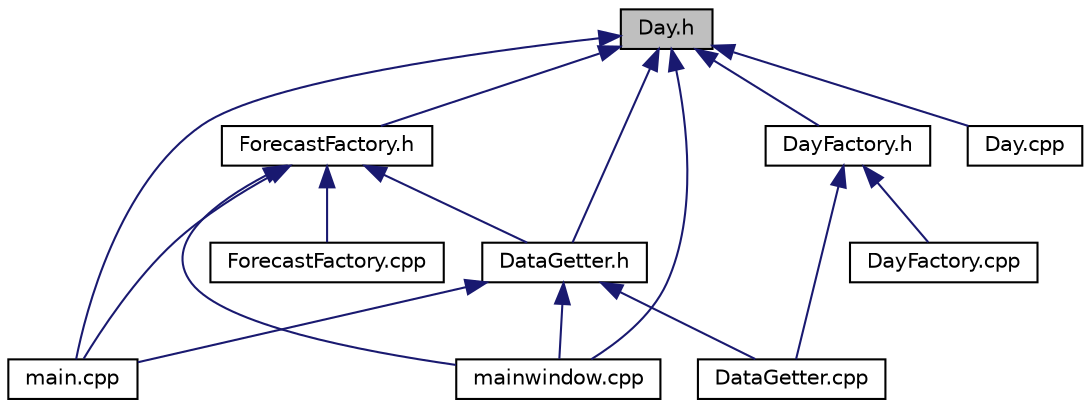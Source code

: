 digraph "Day.h"
{
  edge [fontname="Helvetica",fontsize="10",labelfontname="Helvetica",labelfontsize="10"];
  node [fontname="Helvetica",fontsize="10",shape=record];
  Node3 [label="Day.h",height=0.2,width=0.4,color="black", fillcolor="grey75", style="filled", fontcolor="black"];
  Node3 -> Node4 [dir="back",color="midnightblue",fontsize="10",style="solid",fontname="Helvetica"];
  Node4 [label="DataGetter.h",height=0.2,width=0.4,color="black", fillcolor="white", style="filled",URL="$DataGetter_8h.html",tooltip="The header file for DataGetter.cpp. "];
  Node4 -> Node5 [dir="back",color="midnightblue",fontsize="10",style="solid",fontname="Helvetica"];
  Node5 [label="DataGetter.cpp",height=0.2,width=0.4,color="black", fillcolor="white", style="filled",URL="$DataGetter_8cpp.html",tooltip="program that gets the weather information we are using from an API "];
  Node4 -> Node6 [dir="back",color="midnightblue",fontsize="10",style="solid",fontname="Helvetica"];
  Node6 [label="main.cpp",height=0.2,width=0.4,color="black", fillcolor="white", style="filled",URL="$main_8cpp.html",tooltip="executes the compiler "];
  Node4 -> Node7 [dir="back",color="midnightblue",fontsize="10",style="solid",fontname="Helvetica"];
  Node7 [label="mainwindow.cpp",height=0.2,width=0.4,color="black", fillcolor="white", style="filled",URL="$mainwindow_8cpp.html",tooltip="The front end userface that displays weather information. "];
  Node3 -> Node8 [dir="back",color="midnightblue",fontsize="10",style="solid",fontname="Helvetica"];
  Node8 [label="ForecastFactory.h",height=0.2,width=0.4,color="black", fillcolor="white", style="filled",URL="$ForecastFactory_8h.html",tooltip="builds the forecast for the next couple of days "];
  Node8 -> Node4 [dir="back",color="midnightblue",fontsize="10",style="solid",fontname="Helvetica"];
  Node8 -> Node9 [dir="back",color="midnightblue",fontsize="10",style="solid",fontname="Helvetica"];
  Node9 [label="ForecastFactory.cpp",height=0.2,width=0.4,color="black", fillcolor="white", style="filled",URL="$ForecastFactory_8cpp.html",tooltip="creates and returns information for the weather forecast of the next week "];
  Node8 -> Node6 [dir="back",color="midnightblue",fontsize="10",style="solid",fontname="Helvetica"];
  Node8 -> Node7 [dir="back",color="midnightblue",fontsize="10",style="solid",fontname="Helvetica"];
  Node3 -> Node10 [dir="back",color="midnightblue",fontsize="10",style="solid",fontname="Helvetica"];
  Node10 [label="DayFactory.h",height=0.2,width=0.4,color="black", fillcolor="white", style="filled",URL="$DayFactory_8h.html",tooltip="The header file for DayFactorycpp. "];
  Node10 -> Node5 [dir="back",color="midnightblue",fontsize="10",style="solid",fontname="Helvetica"];
  Node10 -> Node11 [dir="back",color="midnightblue",fontsize="10",style="solid",fontname="Helvetica"];
  Node11 [label="DayFactory.cpp",height=0.2,width=0.4,color="black", fillcolor="white", style="filled",URL="$DayFactory_8cpp.html",tooltip="reads in our json file and converts avg, max, and min temperatures from Kelvin to Celsius..."];
  Node3 -> Node12 [dir="back",color="midnightblue",fontsize="10",style="solid",fontname="Helvetica"];
  Node12 [label="Day.cpp",height=0.2,width=0.4,color="black", fillcolor="white", style="filled",URL="$Day_8cpp.html",tooltip="Creates our day type and contains the getter methods to return information about current temperature..."];
  Node3 -> Node6 [dir="back",color="midnightblue",fontsize="10",style="solid",fontname="Helvetica"];
  Node3 -> Node7 [dir="back",color="midnightblue",fontsize="10",style="solid",fontname="Helvetica"];
}
